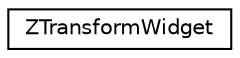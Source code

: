 digraph "Graphical Class Hierarchy"
{
  edge [fontname="Helvetica",fontsize="10",labelfontname="Helvetica",labelfontsize="10"];
  node [fontname="Helvetica",fontsize="10",shape=record];
  rankdir="LR";
  Node0 [label="ZTransformWidget",height=0.2,width=0.4,color="black", fillcolor="white", style="filled",URL="$classZTransformWidget.html",tooltip="provides GUI to the Z Transform "];
}
